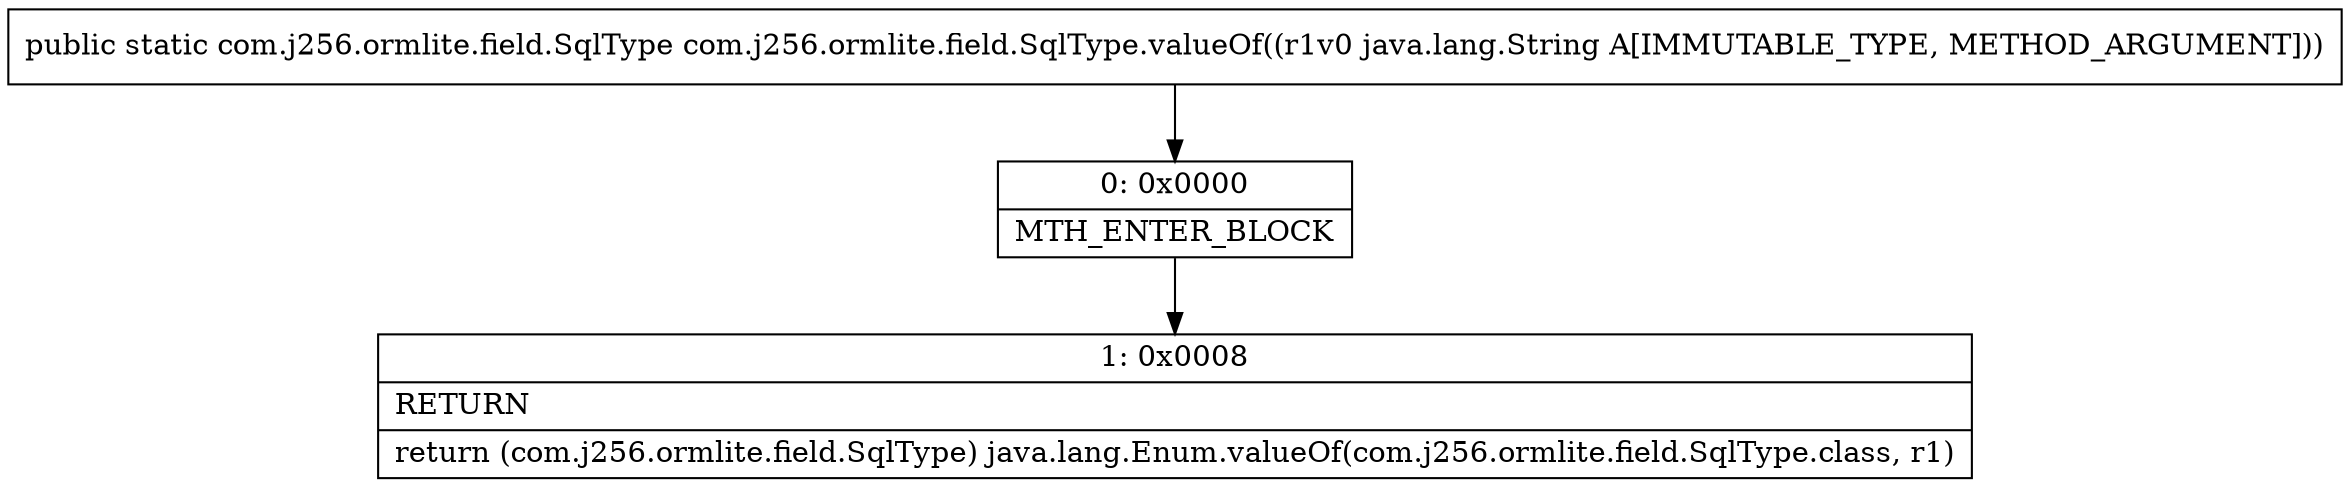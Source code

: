 digraph "CFG forcom.j256.ormlite.field.SqlType.valueOf(Ljava\/lang\/String;)Lcom\/j256\/ormlite\/field\/SqlType;" {
Node_0 [shape=record,label="{0\:\ 0x0000|MTH_ENTER_BLOCK\l}"];
Node_1 [shape=record,label="{1\:\ 0x0008|RETURN\l|return (com.j256.ormlite.field.SqlType) java.lang.Enum.valueOf(com.j256.ormlite.field.SqlType.class, r1)\l}"];
MethodNode[shape=record,label="{public static com.j256.ormlite.field.SqlType com.j256.ormlite.field.SqlType.valueOf((r1v0 java.lang.String A[IMMUTABLE_TYPE, METHOD_ARGUMENT])) }"];
MethodNode -> Node_0;
Node_0 -> Node_1;
}

